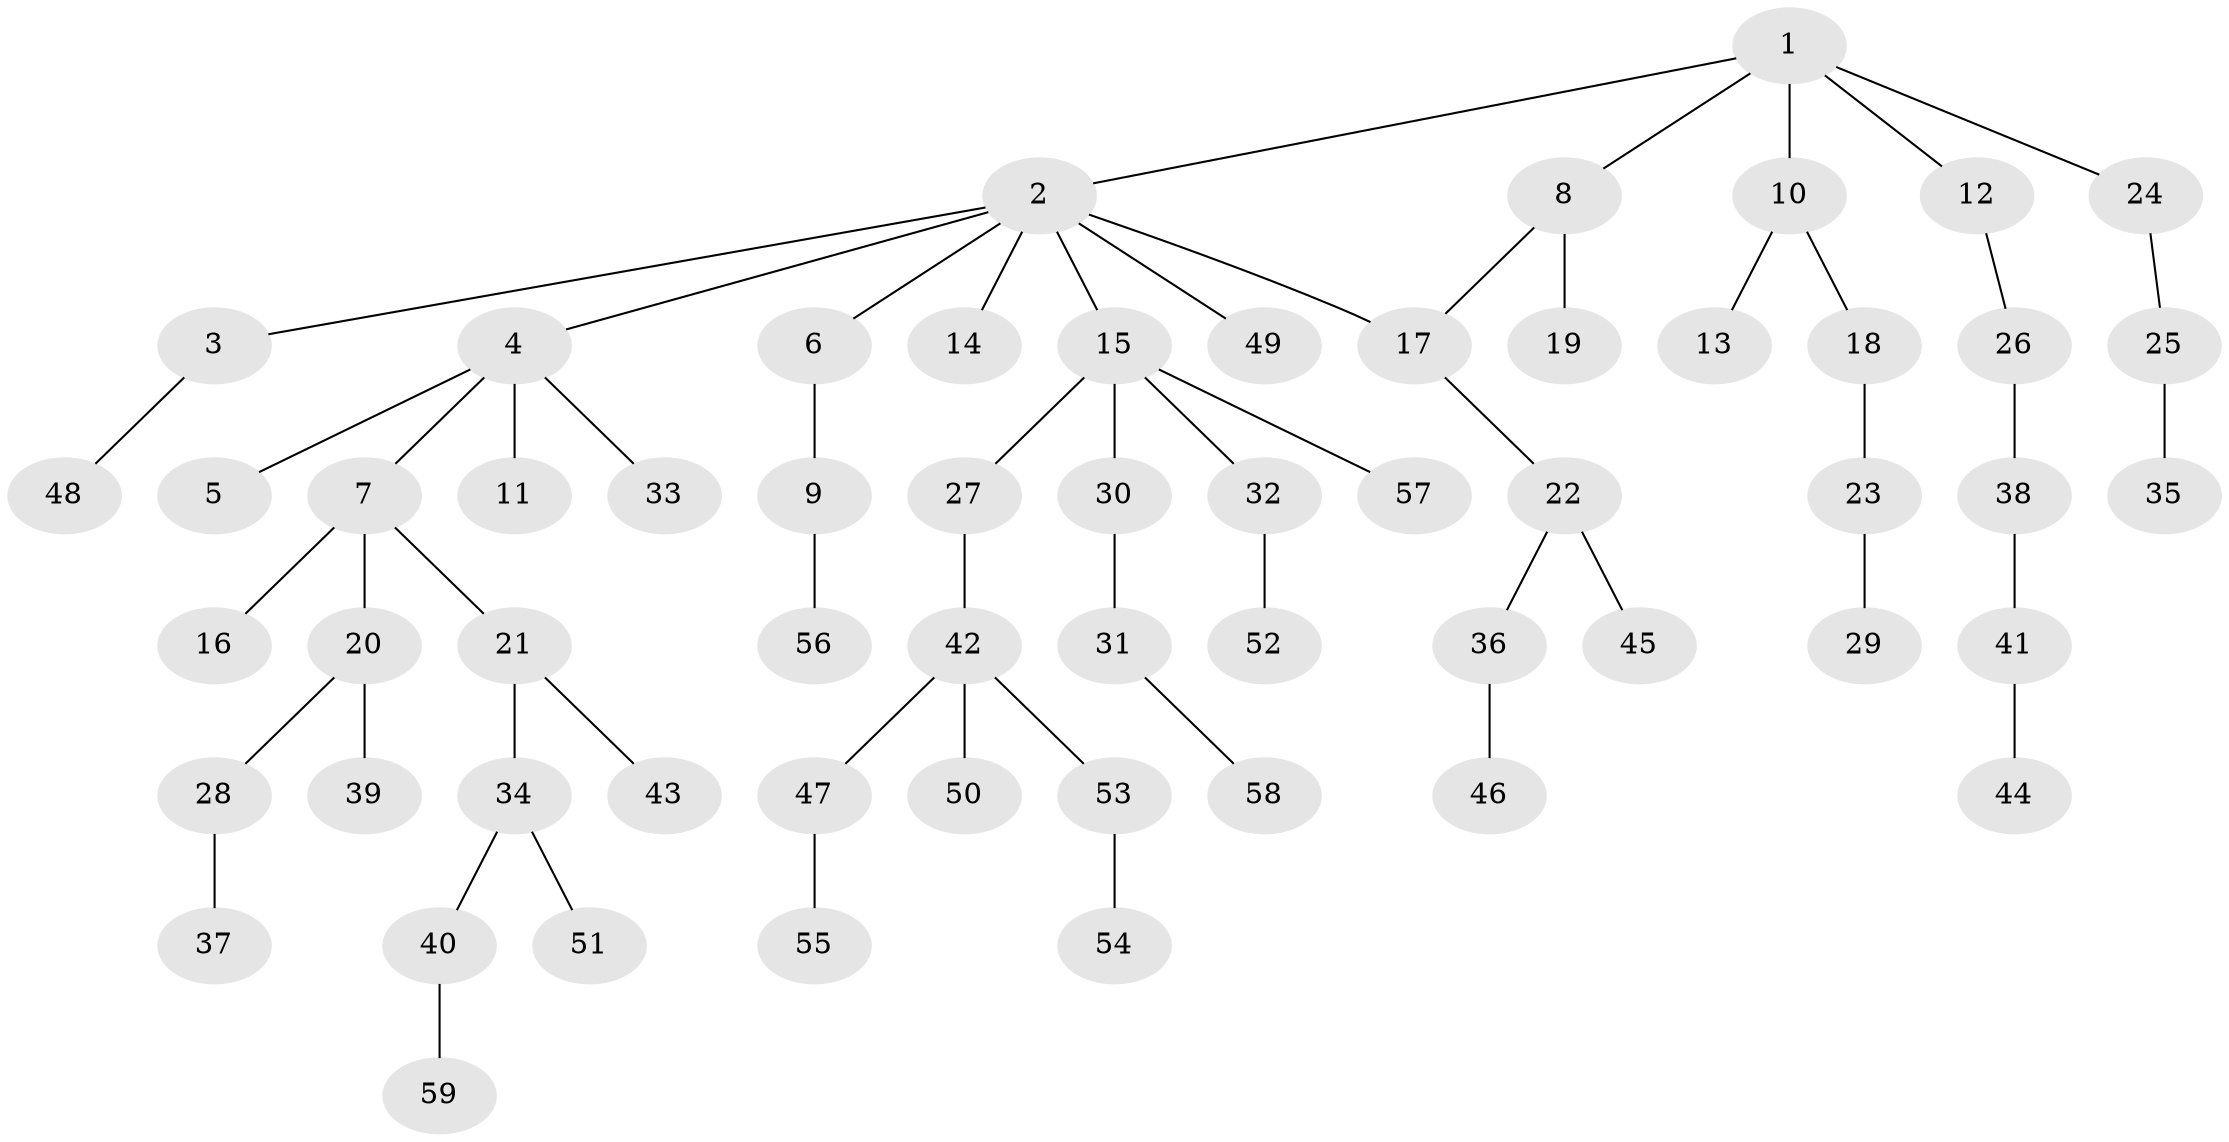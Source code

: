 // Generated by graph-tools (version 1.1) at 2025/10/02/27/25 16:10:51]
// undirected, 59 vertices, 59 edges
graph export_dot {
graph [start="1"]
  node [color=gray90,style=filled];
  1;
  2;
  3;
  4;
  5;
  6;
  7;
  8;
  9;
  10;
  11;
  12;
  13;
  14;
  15;
  16;
  17;
  18;
  19;
  20;
  21;
  22;
  23;
  24;
  25;
  26;
  27;
  28;
  29;
  30;
  31;
  32;
  33;
  34;
  35;
  36;
  37;
  38;
  39;
  40;
  41;
  42;
  43;
  44;
  45;
  46;
  47;
  48;
  49;
  50;
  51;
  52;
  53;
  54;
  55;
  56;
  57;
  58;
  59;
  1 -- 2;
  1 -- 8;
  1 -- 10;
  1 -- 12;
  1 -- 24;
  2 -- 3;
  2 -- 4;
  2 -- 6;
  2 -- 14;
  2 -- 15;
  2 -- 49;
  2 -- 17;
  3 -- 48;
  4 -- 5;
  4 -- 7;
  4 -- 11;
  4 -- 33;
  6 -- 9;
  7 -- 16;
  7 -- 20;
  7 -- 21;
  8 -- 17;
  8 -- 19;
  9 -- 56;
  10 -- 13;
  10 -- 18;
  12 -- 26;
  15 -- 27;
  15 -- 30;
  15 -- 32;
  15 -- 57;
  17 -- 22;
  18 -- 23;
  20 -- 28;
  20 -- 39;
  21 -- 34;
  21 -- 43;
  22 -- 36;
  22 -- 45;
  23 -- 29;
  24 -- 25;
  25 -- 35;
  26 -- 38;
  27 -- 42;
  28 -- 37;
  30 -- 31;
  31 -- 58;
  32 -- 52;
  34 -- 40;
  34 -- 51;
  36 -- 46;
  38 -- 41;
  40 -- 59;
  41 -- 44;
  42 -- 47;
  42 -- 50;
  42 -- 53;
  47 -- 55;
  53 -- 54;
}
